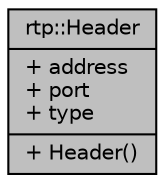 digraph "rtp::Header"
{
  edge [fontname="Helvetica",fontsize="10",labelfontname="Helvetica",labelfontsize="10"];
  node [fontname="Helvetica",fontsize="10",shape=record];
  Node1 [label="{rtp::Header\n|+ address\l+ port\l+ type\l|+ Header()\l}",height=0.2,width=0.4,color="black", fillcolor="grey75", style="filled", fontcolor="black"];
}
